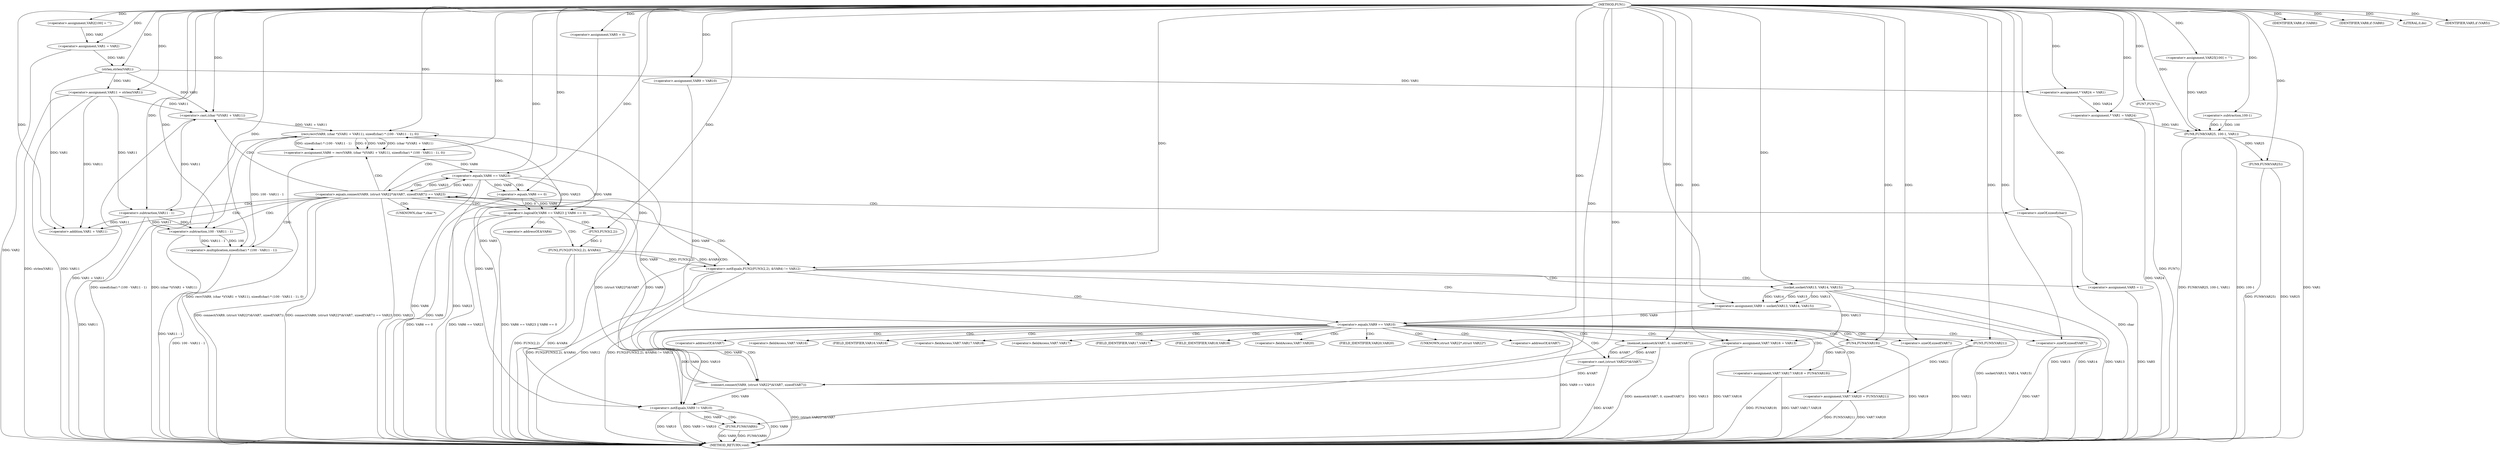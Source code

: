 digraph FUN1 {  
"1000100" [label = "(METHOD,FUN1)" ]
"1000262" [label = "(METHOD_RETURN,void)" ]
"1000104" [label = "(<operator>.assignment,VAR2[100] = \"\")" ]
"1000107" [label = "(<operator>.assignment,VAR1 = VAR2)" ]
"1000113" [label = "(<operator>.assignment,VAR5 = 0)" ]
"1000120" [label = "(<operator>.assignment,VAR9 = VAR10)" ]
"1000124" [label = "(<operator>.assignment,VAR11 = strlen(VAR1))" ]
"1000126" [label = "(strlen,strlen(VAR1))" ]
"1000131" [label = "(<operator>.notEquals,FUN2(FUN3(2,2), &VAR4) != VAR12)" ]
"1000132" [label = "(FUN2,FUN2(FUN3(2,2), &VAR4))" ]
"1000133" [label = "(FUN3,FUN3(2,2))" ]
"1000141" [label = "(<operator>.assignment,VAR5 = 1)" ]
"1000144" [label = "(<operator>.assignment,VAR9 = socket(VAR13, VAR14, VAR15))" ]
"1000146" [label = "(socket,socket(VAR13, VAR14, VAR15))" ]
"1000151" [label = "(<operator>.equals,VAR9 == VAR10)" ]
"1000156" [label = "(memset,memset(&VAR7, 0, sizeof(VAR7)))" ]
"1000160" [label = "(<operator>.sizeOf,sizeof(VAR7))" ]
"1000162" [label = "(<operator>.assignment,VAR7.VAR16 = VAR13)" ]
"1000167" [label = "(<operator>.assignment,VAR7.VAR17.VAR18 = FUN4(VAR19))" ]
"1000173" [label = "(FUN4,FUN4(VAR19))" ]
"1000175" [label = "(<operator>.assignment,VAR7.VAR20 = FUN5(VAR21))" ]
"1000179" [label = "(FUN5,FUN5(VAR21))" ]
"1000182" [label = "(<operator>.equals,connect(VAR9, (struct VAR22*)&VAR7, sizeof(VAR7)) == VAR23)" ]
"1000183" [label = "(connect,connect(VAR9, (struct VAR22*)&VAR7, sizeof(VAR7)))" ]
"1000185" [label = "(<operator>.cast,(struct VAR22*)&VAR7)" ]
"1000189" [label = "(<operator>.sizeOf,sizeof(VAR7))" ]
"1000194" [label = "(<operator>.assignment,VAR6 = recv(VAR9, (char *)(VAR1 + VAR11), sizeof(char) * (100 - VAR11 - 1), 0))" ]
"1000196" [label = "(recv,recv(VAR9, (char *)(VAR1 + VAR11), sizeof(char) * (100 - VAR11 - 1), 0))" ]
"1000198" [label = "(<operator>.cast,(char *)(VAR1 + VAR11))" ]
"1000200" [label = "(<operator>.addition,VAR1 + VAR11)" ]
"1000203" [label = "(<operator>.multiplication,sizeof(char) * (100 - VAR11 - 1))" ]
"1000204" [label = "(<operator>.sizeOf,sizeof(char))" ]
"1000206" [label = "(<operator>.subtraction,100 - VAR11 - 1)" ]
"1000208" [label = "(<operator>.subtraction,VAR11 - 1)" ]
"1000213" [label = "(<operator>.logicalOr,VAR6 == VAR23 || VAR6 == 0)" ]
"1000214" [label = "(<operator>.equals,VAR6 == VAR23)" ]
"1000217" [label = "(<operator>.equals,VAR6 == 0)" ]
"1000223" [label = "(IDENTIFIER,VAR8,if (VAR8))" ]
"1000226" [label = "(IDENTIFIER,VAR8,if (VAR8))" ]
"1000228" [label = "(LITERAL,0,do)" ]
"1000230" [label = "(<operator>.notEquals,VAR9 != VAR10)" ]
"1000234" [label = "(FUN6,FUN6(VAR9))" ]
"1000237" [label = "(IDENTIFIER,VAR5,if (VAR5))" ]
"1000239" [label = "(FUN7,FUN7())" ]
"1000242" [label = "(<operator>.assignment,* VAR24 = VAR1)" ]
"1000246" [label = "(<operator>.assignment,* VAR1 = VAR24)" ]
"1000251" [label = "(<operator>.assignment,VAR25[100] = \"\")" ]
"1000254" [label = "(FUN8,FUN8(VAR25, 100-1, VAR1))" ]
"1000256" [label = "(<operator>.subtraction,100-1)" ]
"1000260" [label = "(FUN9,FUN9(VAR25))" ]
"1000136" [label = "(<operator>.addressOf,&VAR4)" ]
"1000157" [label = "(<operator>.addressOf,&VAR7)" ]
"1000163" [label = "(<operator>.fieldAccess,VAR7.VAR16)" ]
"1000165" [label = "(FIELD_IDENTIFIER,VAR16,VAR16)" ]
"1000168" [label = "(<operator>.fieldAccess,VAR7.VAR17.VAR18)" ]
"1000169" [label = "(<operator>.fieldAccess,VAR7.VAR17)" ]
"1000171" [label = "(FIELD_IDENTIFIER,VAR17,VAR17)" ]
"1000172" [label = "(FIELD_IDENTIFIER,VAR18,VAR18)" ]
"1000176" [label = "(<operator>.fieldAccess,VAR7.VAR20)" ]
"1000178" [label = "(FIELD_IDENTIFIER,VAR20,VAR20)" ]
"1000186" [label = "(UNKNOWN,struct VAR22*,struct VAR22*)" ]
"1000187" [label = "(<operator>.addressOf,&VAR7)" ]
"1000199" [label = "(UNKNOWN,char *,char *)" ]
  "1000208" -> "1000262"  [ label = "DDG: VAR11"] 
  "1000183" -> "1000262"  [ label = "DDG: (struct VAR22*)&VAR7"] 
  "1000162" -> "1000262"  [ label = "DDG: VAR13"] 
  "1000230" -> "1000262"  [ label = "DDG: VAR9"] 
  "1000132" -> "1000262"  [ label = "DDG: FUN3(2,2)"] 
  "1000230" -> "1000262"  [ label = "DDG: VAR10"] 
  "1000214" -> "1000262"  [ label = "DDG: VAR6"] 
  "1000182" -> "1000262"  [ label = "DDG: connect(VAR9, (struct VAR22*)&VAR7, sizeof(VAR7)) == VAR23"] 
  "1000254" -> "1000262"  [ label = "DDG: VAR1"] 
  "1000246" -> "1000262"  [ label = "DDG: VAR24"] 
  "1000167" -> "1000262"  [ label = "DDG: VAR7.VAR17.VAR18"] 
  "1000260" -> "1000262"  [ label = "DDG: FUN9(VAR25)"] 
  "1000124" -> "1000262"  [ label = "DDG: strlen(VAR1)"] 
  "1000185" -> "1000262"  [ label = "DDG: &VAR7"] 
  "1000141" -> "1000262"  [ label = "DDG: VAR5"] 
  "1000124" -> "1000262"  [ label = "DDG: VAR11"] 
  "1000151" -> "1000262"  [ label = "DDG: VAR9 == VAR10"] 
  "1000239" -> "1000262"  [ label = "DDG: FUN7()"] 
  "1000234" -> "1000262"  [ label = "DDG: VAR9"] 
  "1000189" -> "1000262"  [ label = "DDG: VAR7"] 
  "1000198" -> "1000262"  [ label = "DDG: VAR1 + VAR11"] 
  "1000214" -> "1000262"  [ label = "DDG: VAR23"] 
  "1000175" -> "1000262"  [ label = "DDG: FUN5(VAR21)"] 
  "1000213" -> "1000262"  [ label = "DDG: VAR6 == 0"] 
  "1000113" -> "1000262"  [ label = "DDG: VAR5"] 
  "1000213" -> "1000262"  [ label = "DDG: VAR6 == VAR23"] 
  "1000254" -> "1000262"  [ label = "DDG: FUN8(VAR25, 100-1, VAR1)"] 
  "1000203" -> "1000262"  [ label = "DDG: 100 - VAR11 - 1"] 
  "1000131" -> "1000262"  [ label = "DDG: FUN2(FUN3(2,2), &VAR4)"] 
  "1000182" -> "1000262"  [ label = "DDG: VAR23"] 
  "1000179" -> "1000262"  [ label = "DDG: VAR21"] 
  "1000217" -> "1000262"  [ label = "DDG: VAR6"] 
  "1000196" -> "1000262"  [ label = "DDG: sizeof(char) * (100 - VAR11 - 1)"] 
  "1000206" -> "1000262"  [ label = "DDG: VAR11 - 1"] 
  "1000146" -> "1000262"  [ label = "DDG: VAR15"] 
  "1000146" -> "1000262"  [ label = "DDG: VAR14"] 
  "1000175" -> "1000262"  [ label = "DDG: VAR7.VAR20"] 
  "1000213" -> "1000262"  [ label = "DDG: VAR6 == VAR23 || VAR6 == 0"] 
  "1000167" -> "1000262"  [ label = "DDG: FUN4(VAR19)"] 
  "1000234" -> "1000262"  [ label = "DDG: FUN6(VAR9)"] 
  "1000230" -> "1000262"  [ label = "DDG: VAR9 != VAR10"] 
  "1000132" -> "1000262"  [ label = "DDG: &VAR4"] 
  "1000260" -> "1000262"  [ label = "DDG: VAR25"] 
  "1000156" -> "1000262"  [ label = "DDG: memset(&VAR7, 0, sizeof(VAR7))"] 
  "1000131" -> "1000262"  [ label = "DDG: VAR12"] 
  "1000204" -> "1000262"  [ label = "DDG: char"] 
  "1000254" -> "1000262"  [ label = "DDG: 100-1"] 
  "1000162" -> "1000262"  [ label = "DDG: VAR7.VAR16"] 
  "1000194" -> "1000262"  [ label = "DDG: recv(VAR9, (char *)(VAR1 + VAR11), sizeof(char) * (100 - VAR11 - 1), 0)"] 
  "1000144" -> "1000262"  [ label = "DDG: socket(VAR13, VAR14, VAR15)"] 
  "1000146" -> "1000262"  [ label = "DDG: VAR13"] 
  "1000182" -> "1000262"  [ label = "DDG: connect(VAR9, (struct VAR22*)&VAR7, sizeof(VAR7))"] 
  "1000173" -> "1000262"  [ label = "DDG: VAR19"] 
  "1000107" -> "1000262"  [ label = "DDG: VAR2"] 
  "1000131" -> "1000262"  [ label = "DDG: FUN2(FUN3(2,2), &VAR4) != VAR12"] 
  "1000196" -> "1000262"  [ label = "DDG: (char *)(VAR1 + VAR11)"] 
  "1000100" -> "1000104"  [ label = "DDG: "] 
  "1000104" -> "1000107"  [ label = "DDG: VAR2"] 
  "1000100" -> "1000107"  [ label = "DDG: "] 
  "1000100" -> "1000113"  [ label = "DDG: "] 
  "1000100" -> "1000120"  [ label = "DDG: "] 
  "1000126" -> "1000124"  [ label = "DDG: VAR1"] 
  "1000100" -> "1000124"  [ label = "DDG: "] 
  "1000107" -> "1000126"  [ label = "DDG: VAR1"] 
  "1000100" -> "1000126"  [ label = "DDG: "] 
  "1000132" -> "1000131"  [ label = "DDG: FUN3(2,2)"] 
  "1000132" -> "1000131"  [ label = "DDG: &VAR4"] 
  "1000133" -> "1000132"  [ label = "DDG: 2"] 
  "1000100" -> "1000133"  [ label = "DDG: "] 
  "1000100" -> "1000131"  [ label = "DDG: "] 
  "1000100" -> "1000141"  [ label = "DDG: "] 
  "1000146" -> "1000144"  [ label = "DDG: VAR13"] 
  "1000146" -> "1000144"  [ label = "DDG: VAR14"] 
  "1000146" -> "1000144"  [ label = "DDG: VAR15"] 
  "1000100" -> "1000144"  [ label = "DDG: "] 
  "1000100" -> "1000146"  [ label = "DDG: "] 
  "1000144" -> "1000151"  [ label = "DDG: VAR9"] 
  "1000100" -> "1000151"  [ label = "DDG: "] 
  "1000185" -> "1000156"  [ label = "DDG: &VAR7"] 
  "1000100" -> "1000156"  [ label = "DDG: "] 
  "1000100" -> "1000160"  [ label = "DDG: "] 
  "1000146" -> "1000162"  [ label = "DDG: VAR13"] 
  "1000100" -> "1000162"  [ label = "DDG: "] 
  "1000173" -> "1000167"  [ label = "DDG: VAR19"] 
  "1000100" -> "1000173"  [ label = "DDG: "] 
  "1000179" -> "1000175"  [ label = "DDG: VAR21"] 
  "1000100" -> "1000179"  [ label = "DDG: "] 
  "1000183" -> "1000182"  [ label = "DDG: VAR9"] 
  "1000183" -> "1000182"  [ label = "DDG: (struct VAR22*)&VAR7"] 
  "1000151" -> "1000183"  [ label = "DDG: VAR9"] 
  "1000100" -> "1000183"  [ label = "DDG: "] 
  "1000185" -> "1000183"  [ label = "DDG: &VAR7"] 
  "1000156" -> "1000185"  [ label = "DDG: &VAR7"] 
  "1000100" -> "1000189"  [ label = "DDG: "] 
  "1000214" -> "1000182"  [ label = "DDG: VAR23"] 
  "1000100" -> "1000182"  [ label = "DDG: "] 
  "1000196" -> "1000194"  [ label = "DDG: VAR9"] 
  "1000196" -> "1000194"  [ label = "DDG: (char *)(VAR1 + VAR11)"] 
  "1000196" -> "1000194"  [ label = "DDG: sizeof(char) * (100 - VAR11 - 1)"] 
  "1000196" -> "1000194"  [ label = "DDG: 0"] 
  "1000100" -> "1000194"  [ label = "DDG: "] 
  "1000183" -> "1000196"  [ label = "DDG: VAR9"] 
  "1000100" -> "1000196"  [ label = "DDG: "] 
  "1000198" -> "1000196"  [ label = "DDG: VAR1 + VAR11"] 
  "1000126" -> "1000198"  [ label = "DDG: VAR1"] 
  "1000100" -> "1000198"  [ label = "DDG: "] 
  "1000124" -> "1000198"  [ label = "DDG: VAR11"] 
  "1000208" -> "1000198"  [ label = "DDG: VAR11"] 
  "1000126" -> "1000200"  [ label = "DDG: VAR1"] 
  "1000100" -> "1000200"  [ label = "DDG: "] 
  "1000124" -> "1000200"  [ label = "DDG: VAR11"] 
  "1000208" -> "1000200"  [ label = "DDG: VAR11"] 
  "1000203" -> "1000196"  [ label = "DDG: 100 - VAR11 - 1"] 
  "1000100" -> "1000203"  [ label = "DDG: "] 
  "1000100" -> "1000204"  [ label = "DDG: "] 
  "1000206" -> "1000203"  [ label = "DDG: 100"] 
  "1000206" -> "1000203"  [ label = "DDG: VAR11 - 1"] 
  "1000100" -> "1000206"  [ label = "DDG: "] 
  "1000208" -> "1000206"  [ label = "DDG: VAR11"] 
  "1000208" -> "1000206"  [ label = "DDG: 1"] 
  "1000100" -> "1000208"  [ label = "DDG: "] 
  "1000124" -> "1000208"  [ label = "DDG: VAR11"] 
  "1000214" -> "1000213"  [ label = "DDG: VAR6"] 
  "1000214" -> "1000213"  [ label = "DDG: VAR23"] 
  "1000194" -> "1000214"  [ label = "DDG: VAR6"] 
  "1000100" -> "1000214"  [ label = "DDG: "] 
  "1000182" -> "1000214"  [ label = "DDG: VAR23"] 
  "1000217" -> "1000213"  [ label = "DDG: VAR6"] 
  "1000217" -> "1000213"  [ label = "DDG: 0"] 
  "1000214" -> "1000217"  [ label = "DDG: VAR6"] 
  "1000100" -> "1000217"  [ label = "DDG: "] 
  "1000100" -> "1000223"  [ label = "DDG: "] 
  "1000100" -> "1000226"  [ label = "DDG: "] 
  "1000100" -> "1000228"  [ label = "DDG: "] 
  "1000120" -> "1000230"  [ label = "DDG: VAR9"] 
  "1000196" -> "1000230"  [ label = "DDG: VAR9"] 
  "1000183" -> "1000230"  [ label = "DDG: VAR9"] 
  "1000151" -> "1000230"  [ label = "DDG: VAR9"] 
  "1000100" -> "1000230"  [ label = "DDG: "] 
  "1000151" -> "1000230"  [ label = "DDG: VAR10"] 
  "1000230" -> "1000234"  [ label = "DDG: VAR9"] 
  "1000100" -> "1000234"  [ label = "DDG: "] 
  "1000100" -> "1000237"  [ label = "DDG: "] 
  "1000100" -> "1000239"  [ label = "DDG: "] 
  "1000126" -> "1000242"  [ label = "DDG: VAR1"] 
  "1000100" -> "1000242"  [ label = "DDG: "] 
  "1000242" -> "1000246"  [ label = "DDG: VAR24"] 
  "1000100" -> "1000246"  [ label = "DDG: "] 
  "1000100" -> "1000251"  [ label = "DDG: "] 
  "1000251" -> "1000254"  [ label = "DDG: VAR25"] 
  "1000100" -> "1000254"  [ label = "DDG: "] 
  "1000256" -> "1000254"  [ label = "DDG: 100"] 
  "1000256" -> "1000254"  [ label = "DDG: 1"] 
  "1000100" -> "1000256"  [ label = "DDG: "] 
  "1000246" -> "1000254"  [ label = "DDG: VAR1"] 
  "1000254" -> "1000260"  [ label = "DDG: VAR25"] 
  "1000100" -> "1000260"  [ label = "DDG: "] 
  "1000131" -> "1000141"  [ label = "CDG: "] 
  "1000131" -> "1000144"  [ label = "CDG: "] 
  "1000131" -> "1000151"  [ label = "CDG: "] 
  "1000131" -> "1000146"  [ label = "CDG: "] 
  "1000151" -> "1000156"  [ label = "CDG: "] 
  "1000151" -> "1000182"  [ label = "CDG: "] 
  "1000151" -> "1000186"  [ label = "CDG: "] 
  "1000151" -> "1000183"  [ label = "CDG: "] 
  "1000151" -> "1000165"  [ label = "CDG: "] 
  "1000151" -> "1000157"  [ label = "CDG: "] 
  "1000151" -> "1000172"  [ label = "CDG: "] 
  "1000151" -> "1000189"  [ label = "CDG: "] 
  "1000151" -> "1000169"  [ label = "CDG: "] 
  "1000151" -> "1000163"  [ label = "CDG: "] 
  "1000151" -> "1000168"  [ label = "CDG: "] 
  "1000151" -> "1000178"  [ label = "CDG: "] 
  "1000151" -> "1000167"  [ label = "CDG: "] 
  "1000151" -> "1000173"  [ label = "CDG: "] 
  "1000151" -> "1000175"  [ label = "CDG: "] 
  "1000151" -> "1000160"  [ label = "CDG: "] 
  "1000151" -> "1000171"  [ label = "CDG: "] 
  "1000151" -> "1000179"  [ label = "CDG: "] 
  "1000151" -> "1000176"  [ label = "CDG: "] 
  "1000151" -> "1000162"  [ label = "CDG: "] 
  "1000151" -> "1000187"  [ label = "CDG: "] 
  "1000151" -> "1000185"  [ label = "CDG: "] 
  "1000182" -> "1000200"  [ label = "CDG: "] 
  "1000182" -> "1000208"  [ label = "CDG: "] 
  "1000182" -> "1000199"  [ label = "CDG: "] 
  "1000182" -> "1000213"  [ label = "CDG: "] 
  "1000182" -> "1000204"  [ label = "CDG: "] 
  "1000182" -> "1000196"  [ label = "CDG: "] 
  "1000182" -> "1000206"  [ label = "CDG: "] 
  "1000182" -> "1000203"  [ label = "CDG: "] 
  "1000182" -> "1000214"  [ label = "CDG: "] 
  "1000182" -> "1000194"  [ label = "CDG: "] 
  "1000182" -> "1000198"  [ label = "CDG: "] 
  "1000213" -> "1000133"  [ label = "CDG: "] 
  "1000213" -> "1000136"  [ label = "CDG: "] 
  "1000213" -> "1000131"  [ label = "CDG: "] 
  "1000213" -> "1000132"  [ label = "CDG: "] 
  "1000214" -> "1000217"  [ label = "CDG: "] 
  "1000230" -> "1000234"  [ label = "CDG: "] 
}

